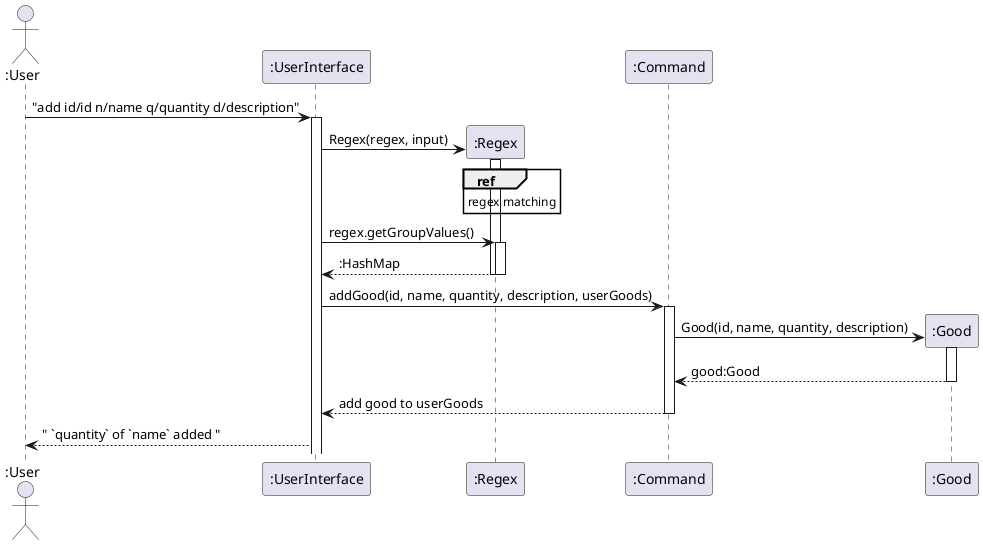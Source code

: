 @startuml
' !include Style.puml  '

Actor ":User" as user
participant ":UserInterface" as ui
participant ":Regex" as regex
participant ":Command" as command
participant ":Good" as good

user -> ui ++ : "add id/id n/name q/quantity d/description"
create regex
ui -> regex  ++: Regex(regex, input)
ref over regex : regex matching
ui -> regex ++ : regex.getGroupValues()
regex --> ui -- : :HashMap
deactivate regex
ui -> command ++ : addGood(id, name, quantity, description, userGoods)
create good
command -> good ++ : Good(id, name, quantity, description)
good --> command -- : good:Good
command --> ui -- : add good to userGoods
ui --> user : " `quantity` of `name` added "

@enduml